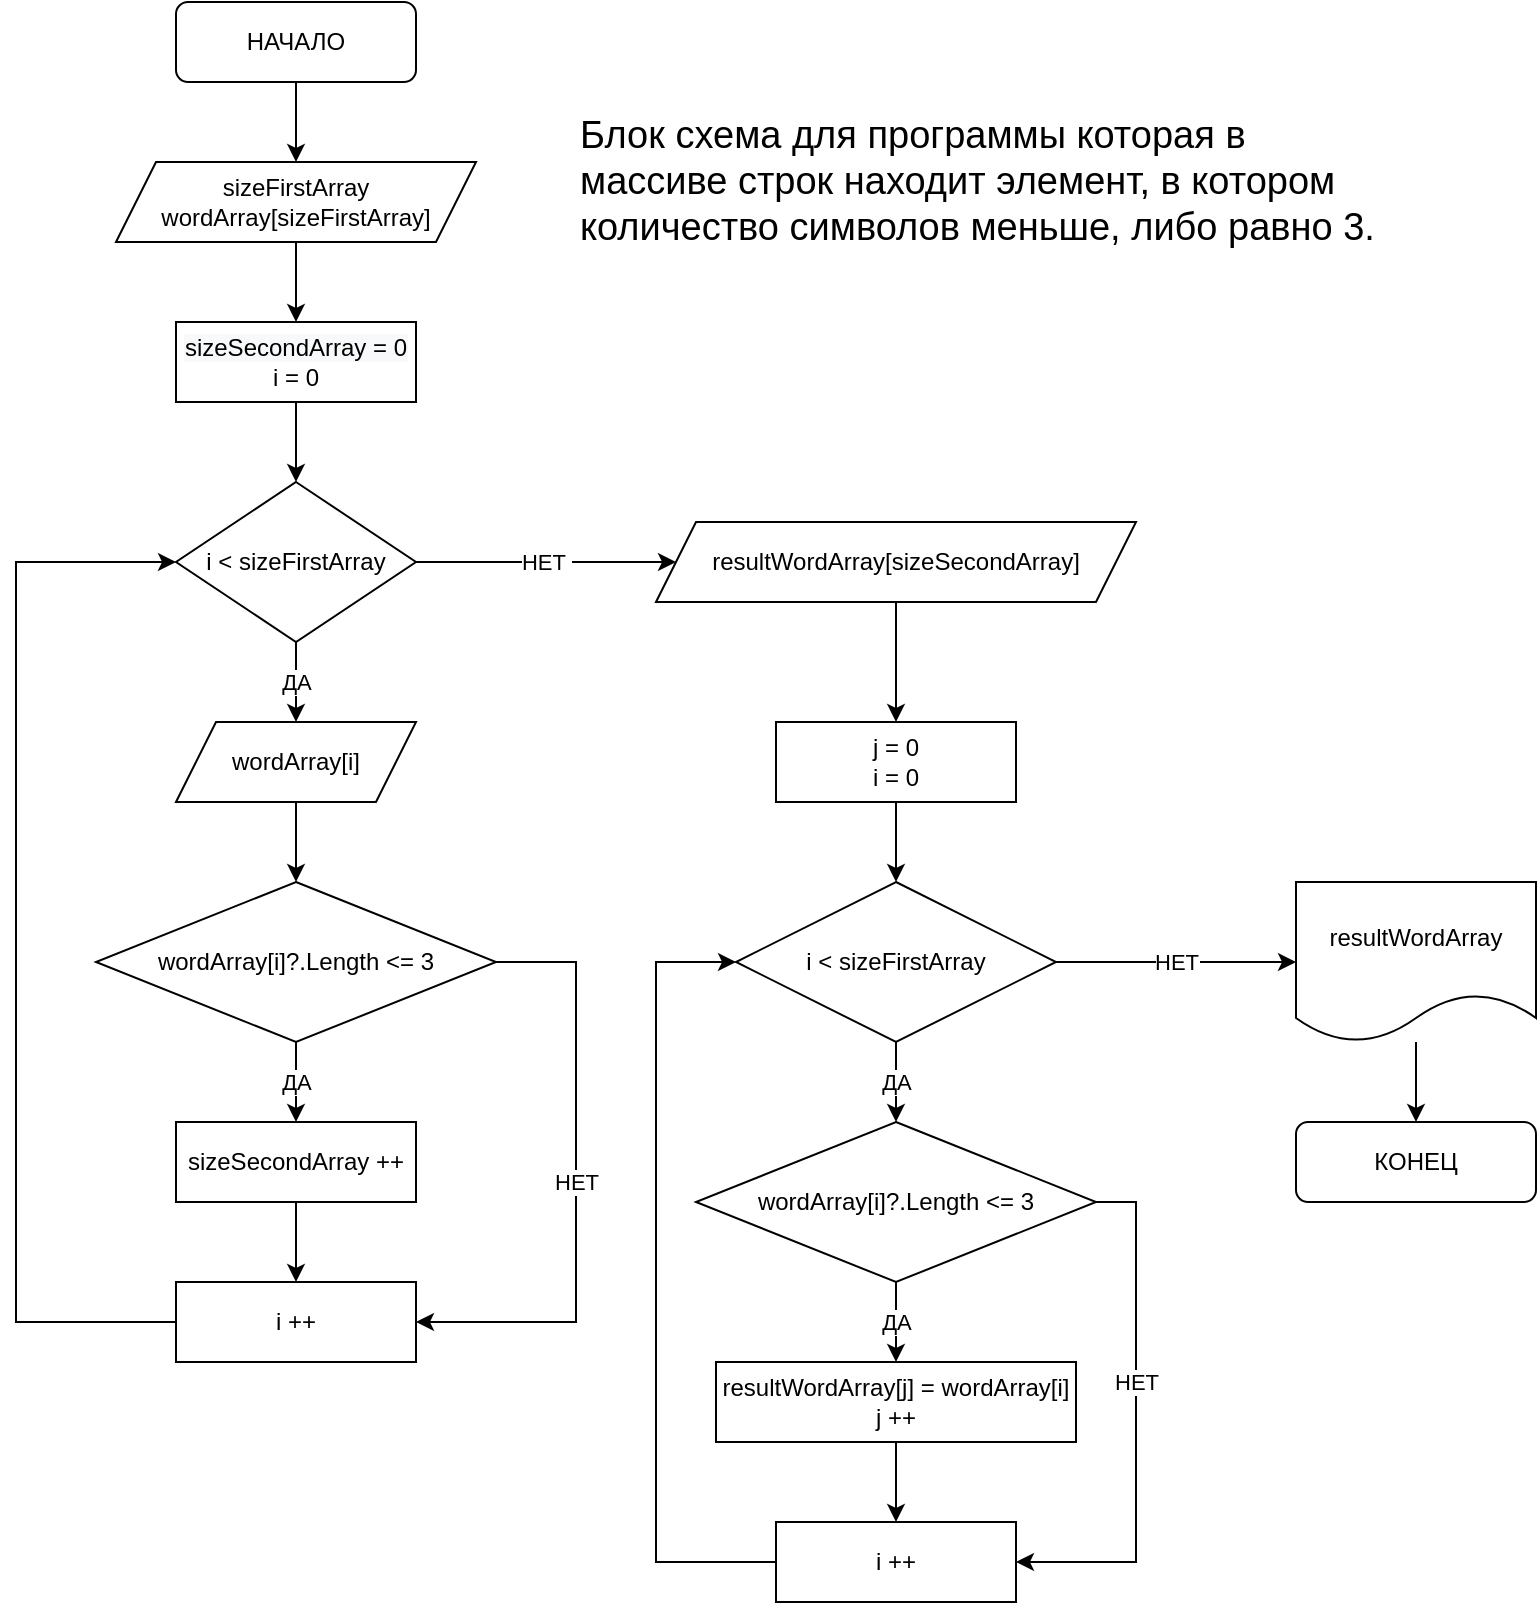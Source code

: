 <mxfile version="20.3.2" type="device"><diagram id="lyETnXTIhR-uvnLiv6uU" name="Страница 1"><mxGraphModel dx="1673" dy="919" grid="1" gridSize="10" guides="1" tooltips="1" connect="1" arrows="1" fold="1" page="1" pageScale="1" pageWidth="1600" pageHeight="900" math="0" shadow="0"><root><mxCell id="0"/><mxCell id="1" parent="0"/><mxCell id="5VjGIMykiaIQmwmskVwN-16" style="edgeStyle=orthogonalEdgeStyle;rounded=0;orthogonalLoop=1;jettySize=auto;html=1;exitX=0.5;exitY=1;exitDx=0;exitDy=0;entryX=0.5;entryY=0;entryDx=0;entryDy=0;" edge="1" parent="1" source="5VjGIMykiaIQmwmskVwN-1" target="5VjGIMykiaIQmwmskVwN-3"><mxGeometry relative="1" as="geometry"/></mxCell><mxCell id="5VjGIMykiaIQmwmskVwN-1" value="НАЧАЛО" style="rounded=1;whiteSpace=wrap;html=1;" vertex="1" parent="1"><mxGeometry x="120" y="40" width="120" height="40" as="geometry"/></mxCell><mxCell id="5VjGIMykiaIQmwmskVwN-18" style="edgeStyle=orthogonalEdgeStyle;rounded=0;orthogonalLoop=1;jettySize=auto;html=1;exitX=0.5;exitY=1;exitDx=0;exitDy=0;entryX=0.5;entryY=0;entryDx=0;entryDy=0;" edge="1" parent="1" source="5VjGIMykiaIQmwmskVwN-2" target="5VjGIMykiaIQmwmskVwN-4"><mxGeometry relative="1" as="geometry"/></mxCell><mxCell id="5VjGIMykiaIQmwmskVwN-2" value="&lt;span style=&quot;color: rgb(0, 0, 0); font-family: Helvetica; font-size: 12px; font-style: normal; font-variant-ligatures: normal; font-variant-caps: normal; font-weight: 400; letter-spacing: normal; orphans: 2; text-align: center; text-indent: 0px; text-transform: none; widows: 2; word-spacing: 0px; -webkit-text-stroke-width: 0px; background-color: rgb(248, 249, 250); text-decoration-thickness: initial; text-decoration-style: initial; text-decoration-color: initial; float: none; display: inline !important;&quot;&gt;sizeSecondArray = 0&lt;/span&gt;&lt;br&gt;i = 0" style="rounded=0;whiteSpace=wrap;html=1;" vertex="1" parent="1"><mxGeometry x="120" y="200" width="120" height="40" as="geometry"/></mxCell><mxCell id="5VjGIMykiaIQmwmskVwN-17" style="edgeStyle=orthogonalEdgeStyle;rounded=0;orthogonalLoop=1;jettySize=auto;html=1;exitX=0.5;exitY=1;exitDx=0;exitDy=0;entryX=0.5;entryY=0;entryDx=0;entryDy=0;" edge="1" parent="1" source="5VjGIMykiaIQmwmskVwN-3" target="5VjGIMykiaIQmwmskVwN-2"><mxGeometry relative="1" as="geometry"/></mxCell><mxCell id="5VjGIMykiaIQmwmskVwN-3" value="sizeFirstArray&lt;br&gt;wordArray[sizeFirstArray]" style="shape=parallelogram;perimeter=parallelogramPerimeter;whiteSpace=wrap;html=1;fixedSize=1;align=center;" vertex="1" parent="1"><mxGeometry x="90" y="120" width="180" height="40" as="geometry"/></mxCell><mxCell id="5VjGIMykiaIQmwmskVwN-14" value="ДА" style="edgeStyle=orthogonalEdgeStyle;rounded=0;orthogonalLoop=1;jettySize=auto;html=1;exitX=0.5;exitY=1;exitDx=0;exitDy=0;entryX=0.5;entryY=0;entryDx=0;entryDy=0;" edge="1" parent="1" source="5VjGIMykiaIQmwmskVwN-4" target="5VjGIMykiaIQmwmskVwN-6"><mxGeometry relative="1" as="geometry"><Array as="points"><mxPoint x="180" y="360"/><mxPoint x="180" y="360"/></Array></mxGeometry></mxCell><mxCell id="5VjGIMykiaIQmwmskVwN-20" value="НЕТ&amp;nbsp;" style="edgeStyle=orthogonalEdgeStyle;rounded=0;orthogonalLoop=1;jettySize=auto;html=1;exitX=1;exitY=0.5;exitDx=0;exitDy=0;entryX=0;entryY=0.5;entryDx=0;entryDy=0;" edge="1" parent="1" source="5VjGIMykiaIQmwmskVwN-4" target="5VjGIMykiaIQmwmskVwN-19"><mxGeometry relative="1" as="geometry"/></mxCell><mxCell id="5VjGIMykiaIQmwmskVwN-4" value="i &amp;lt; sizeFirstArray" style="rhombus;whiteSpace=wrap;html=1;" vertex="1" parent="1"><mxGeometry x="120" y="280" width="120" height="80" as="geometry"/></mxCell><mxCell id="5VjGIMykiaIQmwmskVwN-15" style="edgeStyle=orthogonalEdgeStyle;rounded=0;orthogonalLoop=1;jettySize=auto;html=1;exitX=0.5;exitY=1;exitDx=0;exitDy=0;entryX=0.5;entryY=0;entryDx=0;entryDy=0;" edge="1" parent="1" source="5VjGIMykiaIQmwmskVwN-6" target="5VjGIMykiaIQmwmskVwN-7"><mxGeometry relative="1" as="geometry"/></mxCell><mxCell id="5VjGIMykiaIQmwmskVwN-6" value="wordArray[i]" style="shape=parallelogram;perimeter=parallelogramPerimeter;whiteSpace=wrap;html=1;fixedSize=1;" vertex="1" parent="1"><mxGeometry x="120" y="400" width="120" height="40" as="geometry"/></mxCell><mxCell id="5VjGIMykiaIQmwmskVwN-10" value="ДА" style="edgeStyle=orthogonalEdgeStyle;rounded=0;orthogonalLoop=1;jettySize=auto;html=1;exitX=0.5;exitY=1;exitDx=0;exitDy=0;entryX=0.5;entryY=0;entryDx=0;entryDy=0;" edge="1" parent="1" source="5VjGIMykiaIQmwmskVwN-7" target="5VjGIMykiaIQmwmskVwN-8"><mxGeometry relative="1" as="geometry"/></mxCell><mxCell id="5VjGIMykiaIQmwmskVwN-11" value="НЕТ" style="edgeStyle=orthogonalEdgeStyle;rounded=0;orthogonalLoop=1;jettySize=auto;html=1;exitX=1;exitY=0.5;exitDx=0;exitDy=0;entryX=1;entryY=0.5;entryDx=0;entryDy=0;" edge="1" parent="1" source="5VjGIMykiaIQmwmskVwN-7" target="5VjGIMykiaIQmwmskVwN-9"><mxGeometry relative="1" as="geometry"><Array as="points"><mxPoint x="320" y="520"/><mxPoint x="320" y="700"/></Array></mxGeometry></mxCell><mxCell id="5VjGIMykiaIQmwmskVwN-7" value="wordArray[i]?.Length &amp;lt;= 3" style="rhombus;whiteSpace=wrap;html=1;" vertex="1" parent="1"><mxGeometry x="80" y="480" width="200" height="80" as="geometry"/></mxCell><mxCell id="5VjGIMykiaIQmwmskVwN-12" style="edgeStyle=orthogonalEdgeStyle;rounded=0;orthogonalLoop=1;jettySize=auto;html=1;exitX=0.5;exitY=1;exitDx=0;exitDy=0;entryX=0.5;entryY=0;entryDx=0;entryDy=0;" edge="1" parent="1" source="5VjGIMykiaIQmwmskVwN-8" target="5VjGIMykiaIQmwmskVwN-9"><mxGeometry relative="1" as="geometry"/></mxCell><mxCell id="5VjGIMykiaIQmwmskVwN-8" value="sizeSecondArray ++" style="rounded=0;whiteSpace=wrap;html=1;" vertex="1" parent="1"><mxGeometry x="120" y="600" width="120" height="40" as="geometry"/></mxCell><mxCell id="5VjGIMykiaIQmwmskVwN-13" style="edgeStyle=orthogonalEdgeStyle;rounded=0;orthogonalLoop=1;jettySize=auto;html=1;exitX=0;exitY=0.5;exitDx=0;exitDy=0;entryX=0;entryY=0.5;entryDx=0;entryDy=0;" edge="1" parent="1" source="5VjGIMykiaIQmwmskVwN-9" target="5VjGIMykiaIQmwmskVwN-4"><mxGeometry relative="1" as="geometry"><Array as="points"><mxPoint x="40" y="700"/><mxPoint x="40" y="320"/></Array></mxGeometry></mxCell><mxCell id="5VjGIMykiaIQmwmskVwN-9" value="i ++" style="rounded=0;whiteSpace=wrap;html=1;" vertex="1" parent="1"><mxGeometry x="120" y="680" width="120" height="40" as="geometry"/></mxCell><mxCell id="5VjGIMykiaIQmwmskVwN-22" style="edgeStyle=orthogonalEdgeStyle;rounded=0;orthogonalLoop=1;jettySize=auto;html=1;exitX=0.5;exitY=1;exitDx=0;exitDy=0;entryX=0.5;entryY=0;entryDx=0;entryDy=0;" edge="1" parent="1" source="5VjGIMykiaIQmwmskVwN-19" target="5VjGIMykiaIQmwmskVwN-21"><mxGeometry relative="1" as="geometry"/></mxCell><mxCell id="5VjGIMykiaIQmwmskVwN-19" value="resultWordArray[sizeSecondArray]" style="shape=parallelogram;perimeter=parallelogramPerimeter;whiteSpace=wrap;html=1;fixedSize=1;" vertex="1" parent="1"><mxGeometry x="360" y="300" width="240" height="40" as="geometry"/></mxCell><mxCell id="5VjGIMykiaIQmwmskVwN-24" style="edgeStyle=orthogonalEdgeStyle;rounded=0;orthogonalLoop=1;jettySize=auto;html=1;exitX=0.5;exitY=1;exitDx=0;exitDy=0;entryX=0.5;entryY=0;entryDx=0;entryDy=0;" edge="1" parent="1" source="5VjGIMykiaIQmwmskVwN-21" target="5VjGIMykiaIQmwmskVwN-23"><mxGeometry relative="1" as="geometry"/></mxCell><mxCell id="5VjGIMykiaIQmwmskVwN-21" value="j = 0&lt;br&gt;i = 0" style="rounded=0;whiteSpace=wrap;html=1;" vertex="1" parent="1"><mxGeometry x="420" y="400" width="120" height="40" as="geometry"/></mxCell><mxCell id="5VjGIMykiaIQmwmskVwN-27" value="ДА" style="edgeStyle=orthogonalEdgeStyle;rounded=0;orthogonalLoop=1;jettySize=auto;html=1;exitX=0.5;exitY=1;exitDx=0;exitDy=0;entryX=0.5;entryY=0;entryDx=0;entryDy=0;" edge="1" parent="1" source="5VjGIMykiaIQmwmskVwN-23" target="5VjGIMykiaIQmwmskVwN-26"><mxGeometry relative="1" as="geometry"/></mxCell><mxCell id="5VjGIMykiaIQmwmskVwN-35" value="НЕТ" style="edgeStyle=orthogonalEdgeStyle;rounded=0;orthogonalLoop=1;jettySize=auto;html=1;exitX=1;exitY=0.5;exitDx=0;exitDy=0;entryX=0;entryY=0.5;entryDx=0;entryDy=0;" edge="1" parent="1" source="5VjGIMykiaIQmwmskVwN-23" target="5VjGIMykiaIQmwmskVwN-34"><mxGeometry relative="1" as="geometry"/></mxCell><mxCell id="5VjGIMykiaIQmwmskVwN-23" value="i &amp;lt; sizeFirstArray" style="rhombus;whiteSpace=wrap;html=1;" vertex="1" parent="1"><mxGeometry x="400" y="480" width="160" height="80" as="geometry"/></mxCell><mxCell id="5VjGIMykiaIQmwmskVwN-29" value="ДА" style="edgeStyle=orthogonalEdgeStyle;rounded=0;orthogonalLoop=1;jettySize=auto;html=1;exitX=0.5;exitY=1;exitDx=0;exitDy=0;entryX=0.5;entryY=0;entryDx=0;entryDy=0;" edge="1" parent="1" source="5VjGIMykiaIQmwmskVwN-26" target="5VjGIMykiaIQmwmskVwN-28"><mxGeometry relative="1" as="geometry"/></mxCell><mxCell id="5VjGIMykiaIQmwmskVwN-32" value="НЕТ" style="edgeStyle=orthogonalEdgeStyle;rounded=0;orthogonalLoop=1;jettySize=auto;html=1;exitX=1;exitY=0.5;exitDx=0;exitDy=0;entryX=1;entryY=0.5;entryDx=0;entryDy=0;" edge="1" parent="1" source="5VjGIMykiaIQmwmskVwN-26" target="5VjGIMykiaIQmwmskVwN-30"><mxGeometry x="-0.154" relative="1" as="geometry"><mxPoint as="offset"/></mxGeometry></mxCell><mxCell id="5VjGIMykiaIQmwmskVwN-26" value="wordArray[i]?.Length &amp;lt;= 3" style="rhombus;whiteSpace=wrap;html=1;" vertex="1" parent="1"><mxGeometry x="380" y="600" width="200" height="80" as="geometry"/></mxCell><mxCell id="5VjGIMykiaIQmwmskVwN-31" style="edgeStyle=orthogonalEdgeStyle;rounded=0;orthogonalLoop=1;jettySize=auto;html=1;exitX=0.5;exitY=1;exitDx=0;exitDy=0;entryX=0.5;entryY=0;entryDx=0;entryDy=0;" edge="1" parent="1" source="5VjGIMykiaIQmwmskVwN-28" target="5VjGIMykiaIQmwmskVwN-30"><mxGeometry relative="1" as="geometry"/></mxCell><mxCell id="5VjGIMykiaIQmwmskVwN-28" value="resultWordArray[j] = wordArray[i]&lt;br&gt;j ++" style="rounded=0;whiteSpace=wrap;html=1;" vertex="1" parent="1"><mxGeometry x="390" y="720" width="180" height="40" as="geometry"/></mxCell><mxCell id="5VjGIMykiaIQmwmskVwN-33" style="edgeStyle=orthogonalEdgeStyle;rounded=0;orthogonalLoop=1;jettySize=auto;html=1;exitX=0;exitY=0.5;exitDx=0;exitDy=0;entryX=0;entryY=0.5;entryDx=0;entryDy=0;" edge="1" parent="1" source="5VjGIMykiaIQmwmskVwN-30" target="5VjGIMykiaIQmwmskVwN-23"><mxGeometry relative="1" as="geometry"><Array as="points"><mxPoint x="360" y="820"/><mxPoint x="360" y="520"/></Array></mxGeometry></mxCell><mxCell id="5VjGIMykiaIQmwmskVwN-30" value="i ++" style="rounded=0;whiteSpace=wrap;html=1;" vertex="1" parent="1"><mxGeometry x="420" y="800" width="120" height="40" as="geometry"/></mxCell><mxCell id="5VjGIMykiaIQmwmskVwN-39" value="" style="edgeStyle=orthogonalEdgeStyle;rounded=0;orthogonalLoop=1;jettySize=auto;html=1;" edge="1" parent="1" source="5VjGIMykiaIQmwmskVwN-34" target="5VjGIMykiaIQmwmskVwN-36"><mxGeometry relative="1" as="geometry"/></mxCell><mxCell id="5VjGIMykiaIQmwmskVwN-34" value="resultWordArray" style="shape=document;whiteSpace=wrap;html=1;boundedLbl=1;" vertex="1" parent="1"><mxGeometry x="680" y="480" width="120" height="80" as="geometry"/></mxCell><mxCell id="5VjGIMykiaIQmwmskVwN-36" value="КОНЕЦ" style="rounded=1;whiteSpace=wrap;html=1;" vertex="1" parent="1"><mxGeometry x="680" y="600" width="120" height="40" as="geometry"/></mxCell><mxCell id="5VjGIMykiaIQmwmskVwN-40" value="Блок схема для программы которая в массиве строк находит элемент, в котором количество символов меньше, либо равно 3." style="text;html=1;strokeColor=none;fillColor=none;align=left;verticalAlign=middle;whiteSpace=wrap;rounded=0;fontSize=19;" vertex="1" parent="1"><mxGeometry x="320" y="70" width="400" height="120" as="geometry"/></mxCell></root></mxGraphModel></diagram></mxfile>